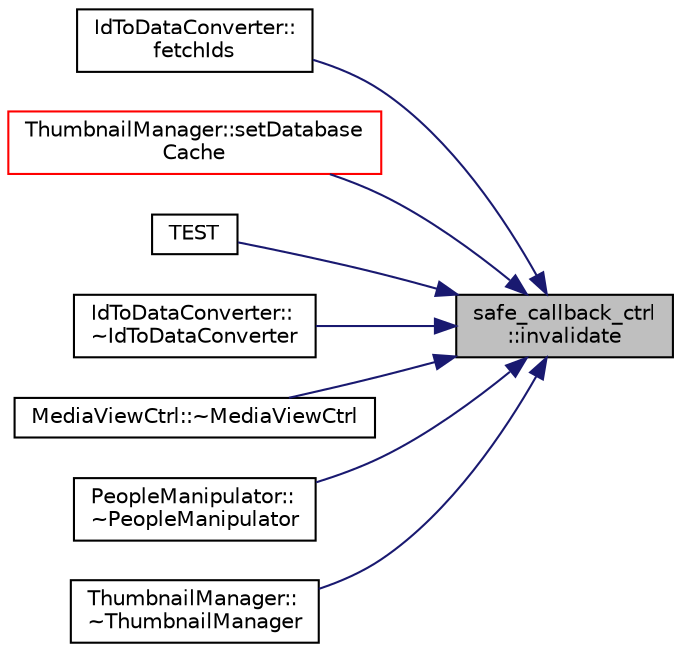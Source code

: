 digraph "safe_callback_ctrl::invalidate"
{
 // LATEX_PDF_SIZE
  edge [fontname="Helvetica",fontsize="10",labelfontname="Helvetica",labelfontsize="10"];
  node [fontname="Helvetica",fontsize="10",shape=record];
  rankdir="RL";
  Node1 [label="safe_callback_ctrl\l::invalidate",height=0.2,width=0.4,color="black", fillcolor="grey75", style="filled", fontcolor="black",tooltip=" "];
  Node1 -> Node2 [dir="back",color="midnightblue",fontsize="10",style="solid",fontname="Helvetica"];
  Node2 [label="IdToDataConverter::\lfetchIds",height=0.2,width=0.4,color="black", fillcolor="white", style="filled",URL="$class_id_to_data_converter.html#aa417b3a4822c66fef649e76b57ec8c27",tooltip=" "];
  Node1 -> Node3 [dir="back",color="midnightblue",fontsize="10",style="solid",fontname="Helvetica"];
  Node3 [label="ThumbnailManager::setDatabase\lCache",height=0.2,width=0.4,color="red", fillcolor="white", style="filled",URL="$class_thumbnail_manager.html#a7fddd8eddd5597aa1544b96cbc8d9054",tooltip=" "];
  Node1 -> Node5 [dir="back",color="midnightblue",fontsize="10",style="solid",fontname="Helvetica"];
  Node5 [label="TEST",height=0.2,width=0.4,color="black", fillcolor="white", style="filled",URL="$function__wrappers__tests_8cpp.html#ad74cc32bd4e3ca6b045e8605cbbc2ec3",tooltip=" "];
  Node1 -> Node6 [dir="back",color="midnightblue",fontsize="10",style="solid",fontname="Helvetica"];
  Node6 [label="IdToDataConverter::\l~IdToDataConverter",height=0.2,width=0.4,color="black", fillcolor="white", style="filled",URL="$class_id_to_data_converter.html#a29dbd994bfe29dad181fe954b2dc77cd",tooltip=" "];
  Node1 -> Node7 [dir="back",color="midnightblue",fontsize="10",style="solid",fontname="Helvetica"];
  Node7 [label="MediaViewCtrl::~MediaViewCtrl",height=0.2,width=0.4,color="black", fillcolor="white", style="filled",URL="$class_media_view_ctrl.html#a2f4ec59367bbaca76fa617cf4431cb2a",tooltip=" "];
  Node1 -> Node8 [dir="back",color="midnightblue",fontsize="10",style="solid",fontname="Helvetica"];
  Node8 [label="PeopleManipulator::\l~PeopleManipulator",height=0.2,width=0.4,color="black", fillcolor="white", style="filled",URL="$class_people_manipulator.html#a3d5a40fb744d5be7ebbc3c78e379c402",tooltip=" "];
  Node1 -> Node9 [dir="back",color="midnightblue",fontsize="10",style="solid",fontname="Helvetica"];
  Node9 [label="ThumbnailManager::\l~ThumbnailManager",height=0.2,width=0.4,color="black", fillcolor="white", style="filled",URL="$class_thumbnail_manager.html#a6156f4f5106eae3a22868b2e779bd940",tooltip=" "];
}

